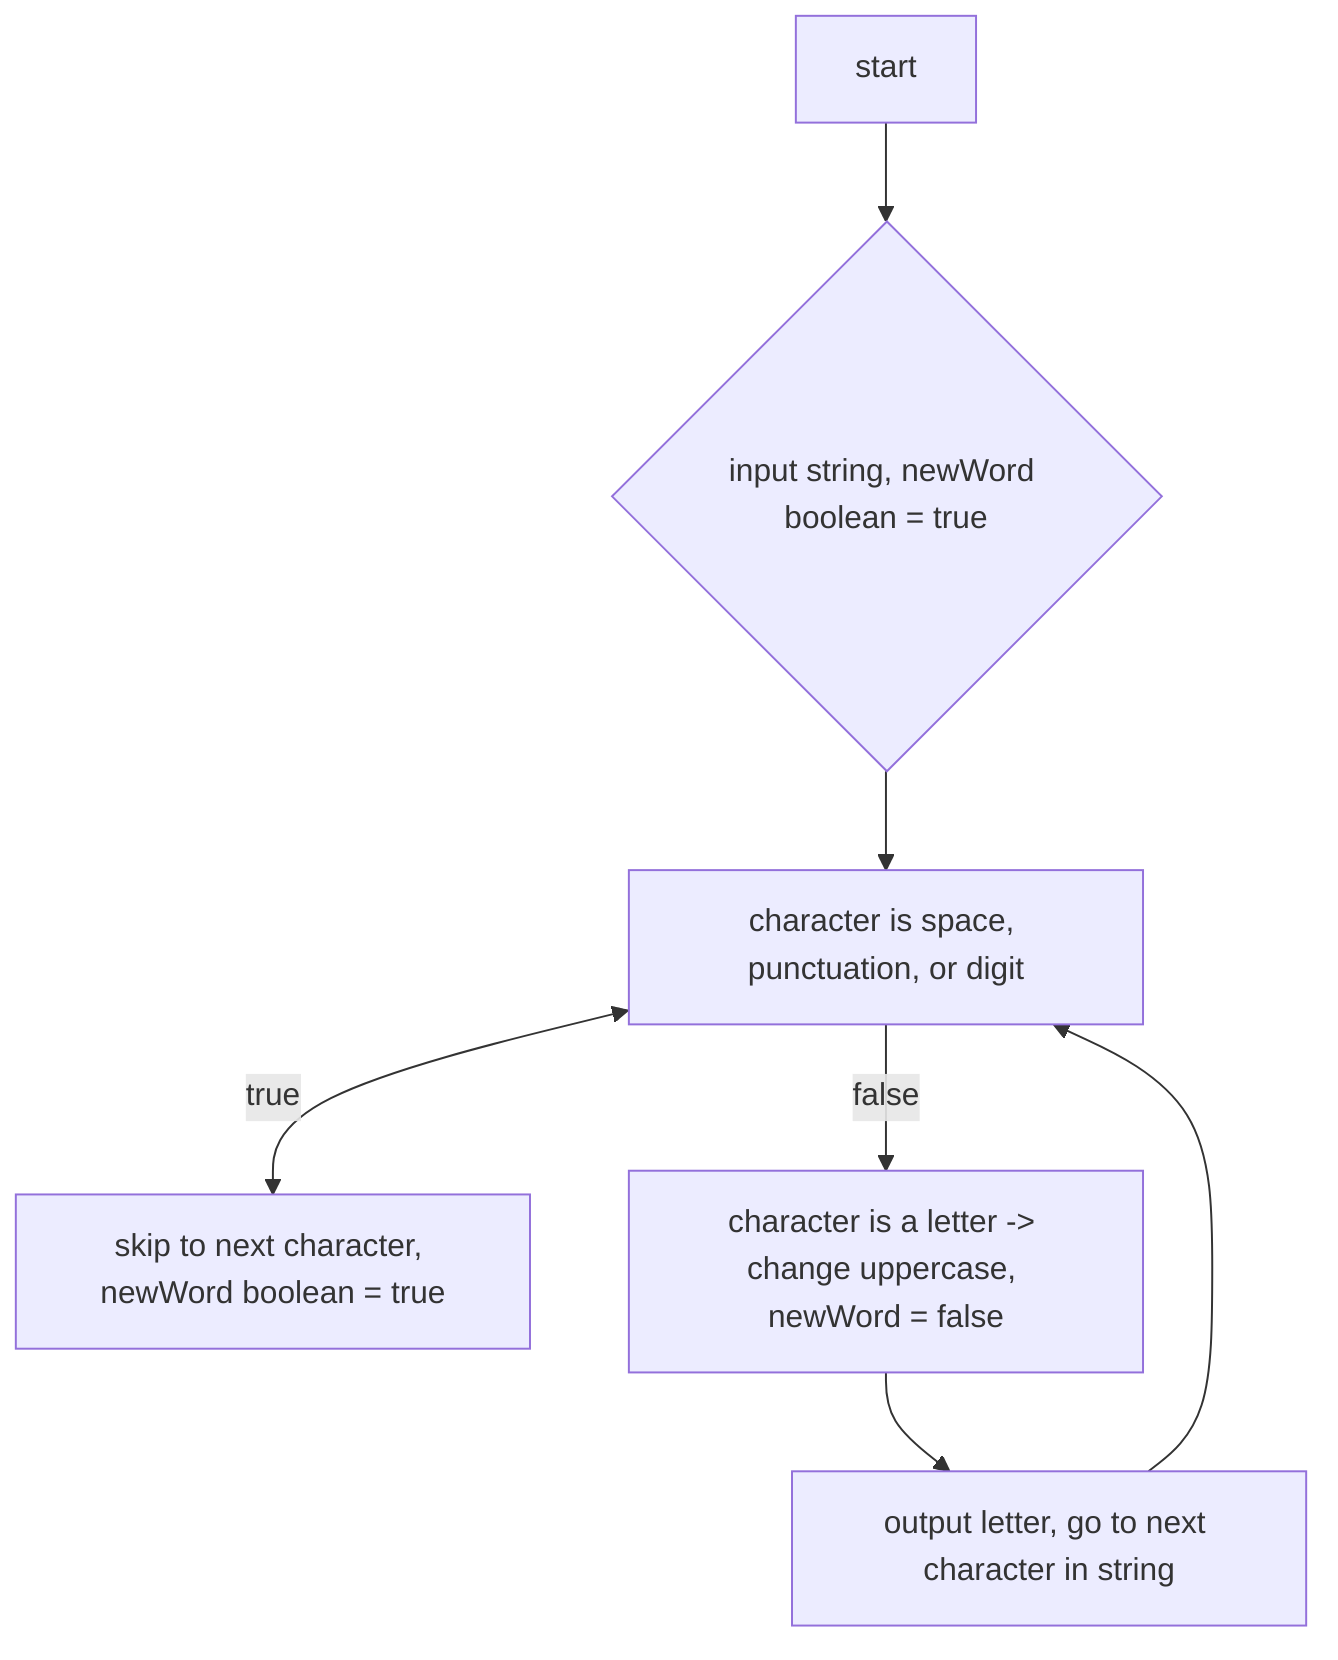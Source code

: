 flowchart TD

	mystart[start]
	mystart --> input{input string, newWord boolean = true}
	input --> charFlag1[character is space, punctuation, or digit]
	charFlag1 <--> |true| res1[skip to next character, newWord boolean = true]
	charFlag1 --> |false| res2[character is a letter -> change uppercase, newWord = false]
	res2 --> change1[output letter, go to next character in string]
	change1 --> charFlag1